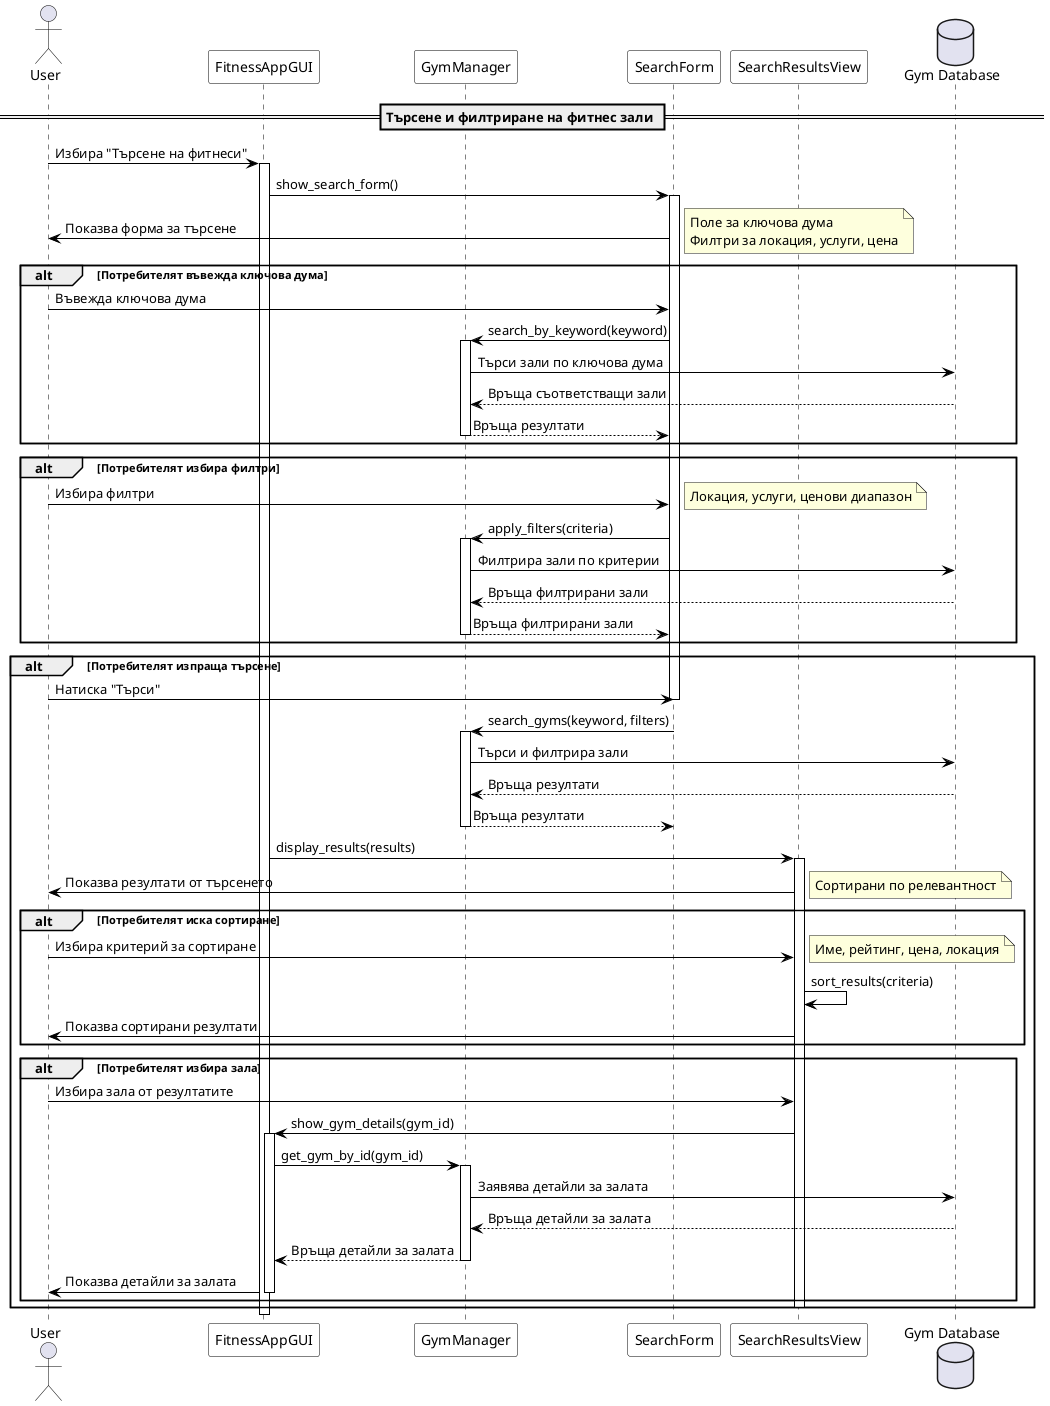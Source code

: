 @startuml Search and Filter Sequence Diagram

' Стилове
skinparam sequence {
  ArrowColor Black
  ActorBorderColor Black
  LifeLineBorderColor Black
  ParticipantBorderColor Black
  ParticipantBackgroundColor White
}

' Участници
actor User
participant "FitnessAppGUI" as GUI
participant "GymManager" as GM
participant "SearchForm" as SF
participant "SearchResultsView" as SRV
database "Gym Database" as DB

' Сценарий
== Търсене и филтриране на фитнес зали ==

User -> GUI: Избира "Търсене на фитнеси"
activate GUI

GUI -> SF: show_search_form()
activate SF

SF -> User: Показва форма за търсене
note right: Поле за ключова дума\nФилтри за локация, услуги, цена

alt Потребителят въвежда ключова дума
    User -> SF: Въвежда ключова дума
    SF -> GM: search_by_keyword(keyword)
    activate GM
    
    GM -> DB: Търси зали по ключова дума
    DB --> GM: Връща съответстващи зали
    
    GM --> SF: Връща резултати
    deactivate GM
end

alt Потребителят избира филтри
    User -> SF: Избира филтри
    note right: Локация, услуги, ценови диапазон
    
    SF -> GM: apply_filters(criteria)
    activate GM
    
    GM -> DB: Филтрира зали по критерии
    DB --> GM: Връща филтрирани зали
    
    GM --> SF: Връща филтрирани зали
    deactivate GM
end

alt Потребителят изпраща търсене
    User -> SF: Натиска "Търси"
    deactivate SF
    
    SF -> GM: search_gyms(keyword, filters)
    activate GM
    
    GM -> DB: Търси и филтрира зали
    DB --> GM: Връща резултати
    
    GM --> SF: Връща резултати
    deactivate GM
    
    GUI -> SRV: display_results(results)
    activate SRV
    
    SRV -> User: Показва резултати от търсенето
    note right: Сортирани по релевантност
    
    alt Потребителят иска сортиране
        User -> SRV: Избира критерий за сортиране
        note right: Име, рейтинг, цена, локация
        
        SRV -> SRV: sort_results(criteria)
        SRV -> User: Показва сортирани резултати
    end
    
    alt Потребителят избира зала
        User -> SRV: Избира зала от резултатите
        SRV -> GUI: show_gym_details(gym_id)
        activate GUI
        
        GUI -> GM: get_gym_by_id(gym_id)
        activate GM
        
        GM -> DB: Заявява детайли за залата
        DB --> GM: Връща детайли за залата
        
        GM --> GUI: Връща детайли за залата
        deactivate GM
        
        GUI -> User: Показва детайли за залата
        deactivate GUI
    end
    
    deactivate SRV
end

deactivate GUI

@enduml 